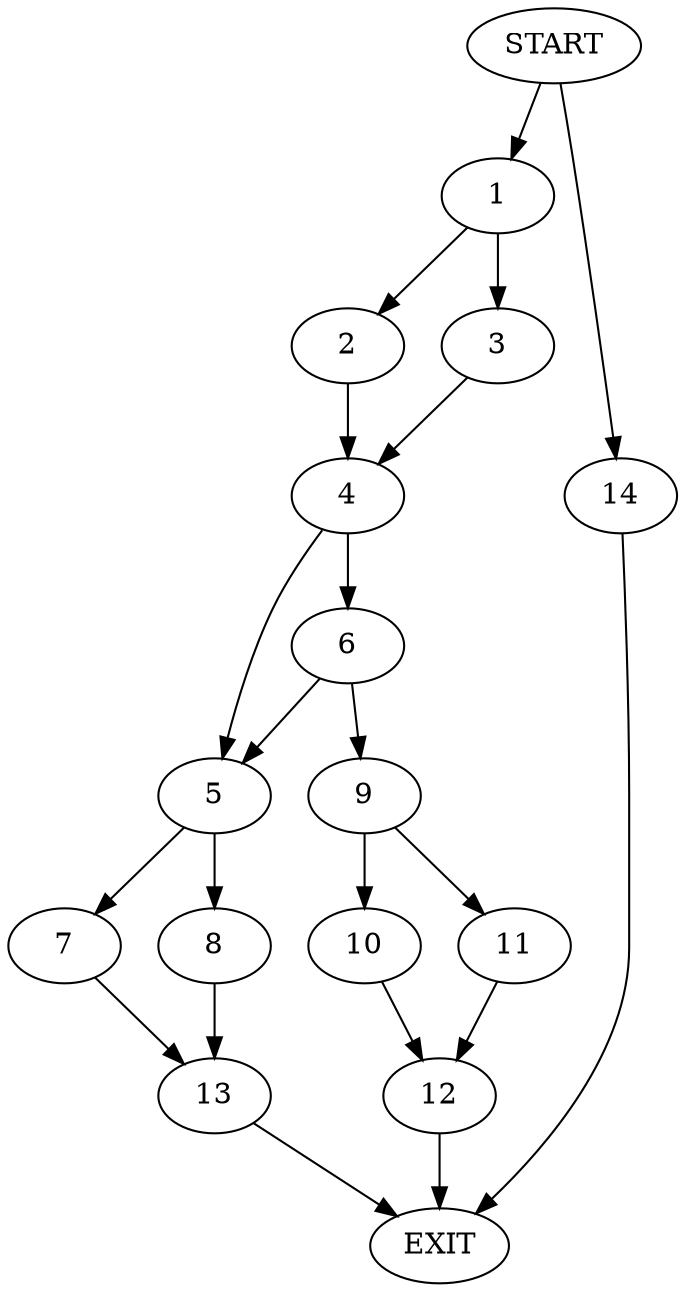 digraph {
0 [label="START"]
15 [label="EXIT"]
0 -> 1
1 -> 2
1 -> 3
3 -> 4
2 -> 4
4 -> 5
4 -> 6
5 -> 7
5 -> 8
6 -> 9
6 -> 5
9 -> 10
9 -> 11
10 -> 12
11 -> 12
12 -> 15
8 -> 13
7 -> 13
13 -> 15
0 -> 14
14 -> 15
}
